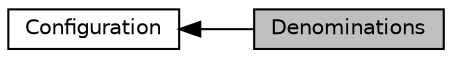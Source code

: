 digraph "Denominations"
{
  edge [fontname="Helvetica",fontsize="10",labelfontname="Helvetica",labelfontsize="10"];
  node [fontname="Helvetica",fontsize="10",shape=record];
  rankdir=LR;
  Node0 [label="Denominations",height=0.2,width=0.4,color="black", fillcolor="grey75", style="filled", fontcolor="black"];
  Node1 [label="Configuration",height=0.2,width=0.4,color="black", fillcolor="white", style="filled",URL="$a00337.html",tooltip="Definitions for the BNR configuration. "];
  Node1->Node0 [shape=plaintext, dir="back", style="solid"];
}
